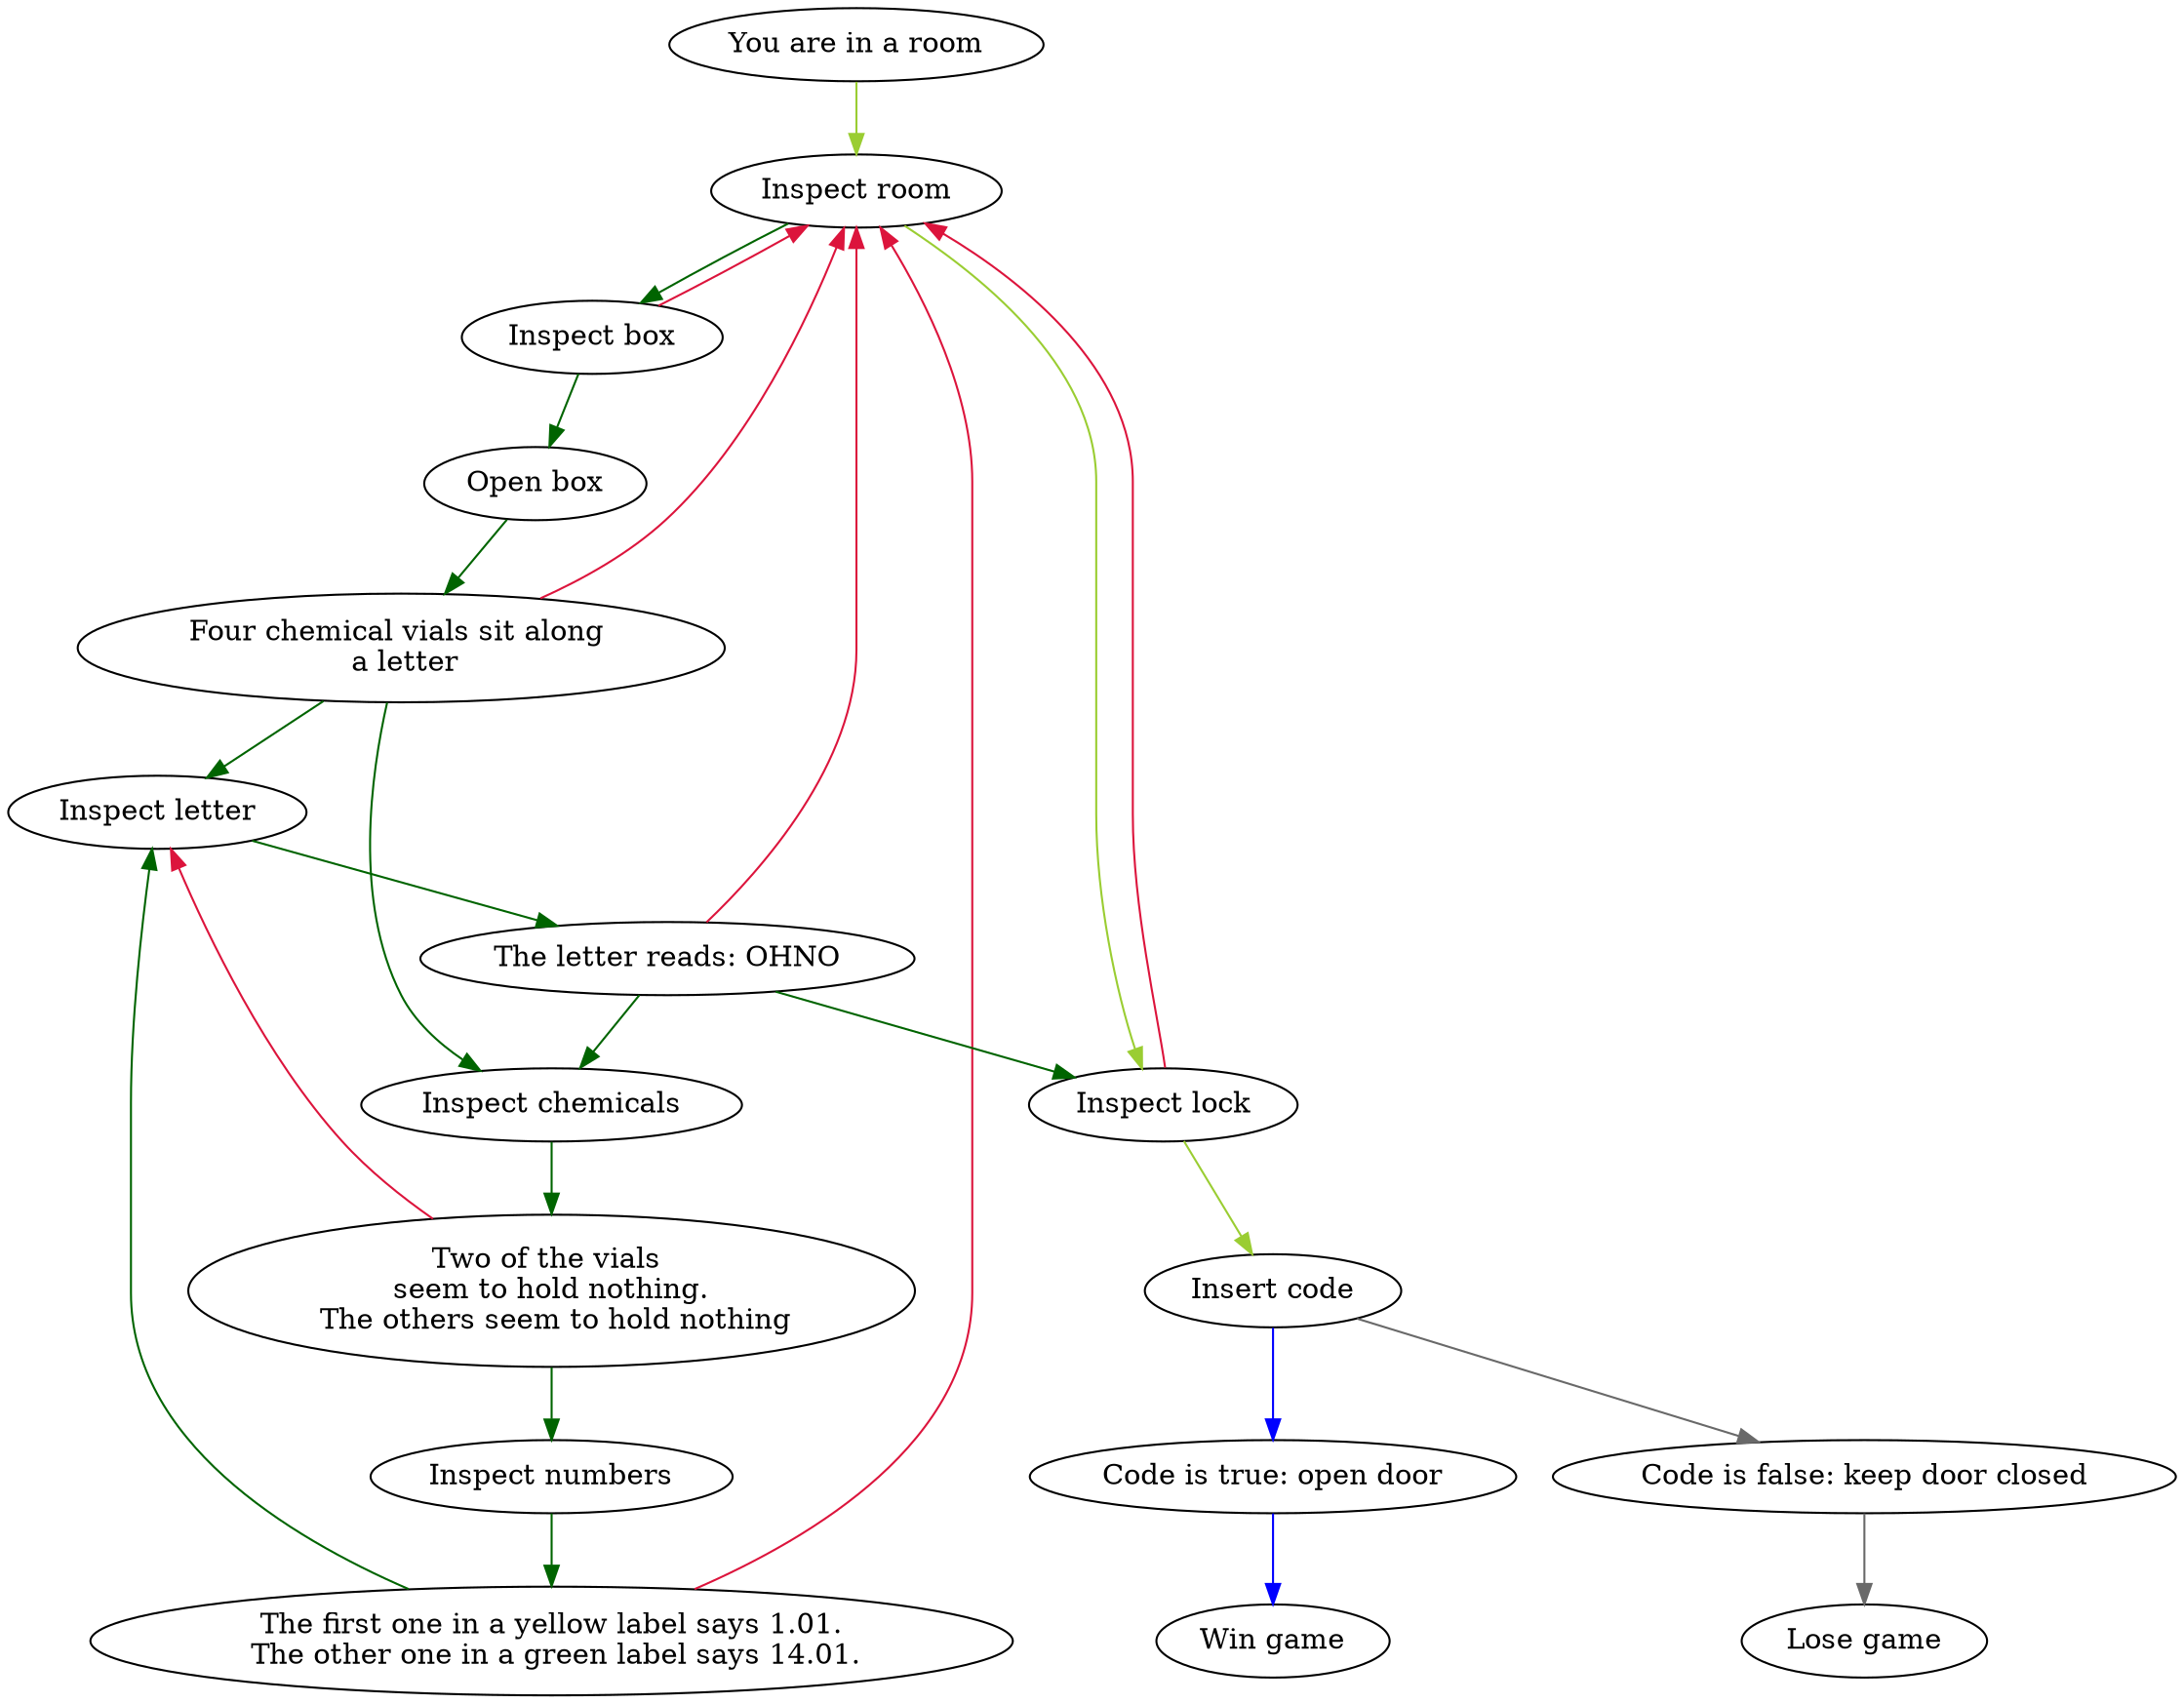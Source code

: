 digraph Stormy_game {

A [label="You are in a room"]
B [label="Inspect room"]
C [label="Inspect box"]
D [label="Inspect lock"]
E [label="Open box"]
F [label="Four chemical vials sit along \n a letter"]
G [label="Inspect chemicals"]
H [label="Inspect letter"]
I [label="Two of the vials \n seem to hold nothing. \n The others seem to hold nothing"]
J [label="Inspect numbers"]
K [label="The first one in a yellow label says 1.01.\n The other one in a green label says 14.01."]
L [label="The letter reads: OHNO"]
M [label="Insert code"]
N [label="Code is false: keep door closed"]
O [label="Code is true: open door"]
P [label="Lose game"]
Q [label="Win game"]


A -> B [color="yellowgreen"]
B -> C [color="darkgreen"]
B -> D [color="yellowgreen"]
C -> B [color="crimson"]
C -> E [color="darkgreen"]
E -> F [color="darkgreen"]
F -> G [color="darkgreen"]
F -> H [color="darkgreen"]
F -> B [color="crimson"]
G -> I [color="darkgreen"]
I -> H [color="crimson"]
I -> J [color="darkgreen"]
J -> K [color="darkgreen"]
K -> H [color="darkgreen"]
K -> B [color="crimson"]
H -> L [color="darkgreen"]
L -> B [color="crimson"]
L -> G [color="darkgreen"]
L -> D [color="darkgreen"]
D -> M [color="yellowgreen"]
D -> B [color="crimson"]
M -> N [color="dimgray"]
M -> O [color="blue"]
N -> P [color="dimgray"]
O -> Q [color="blue"]

}
